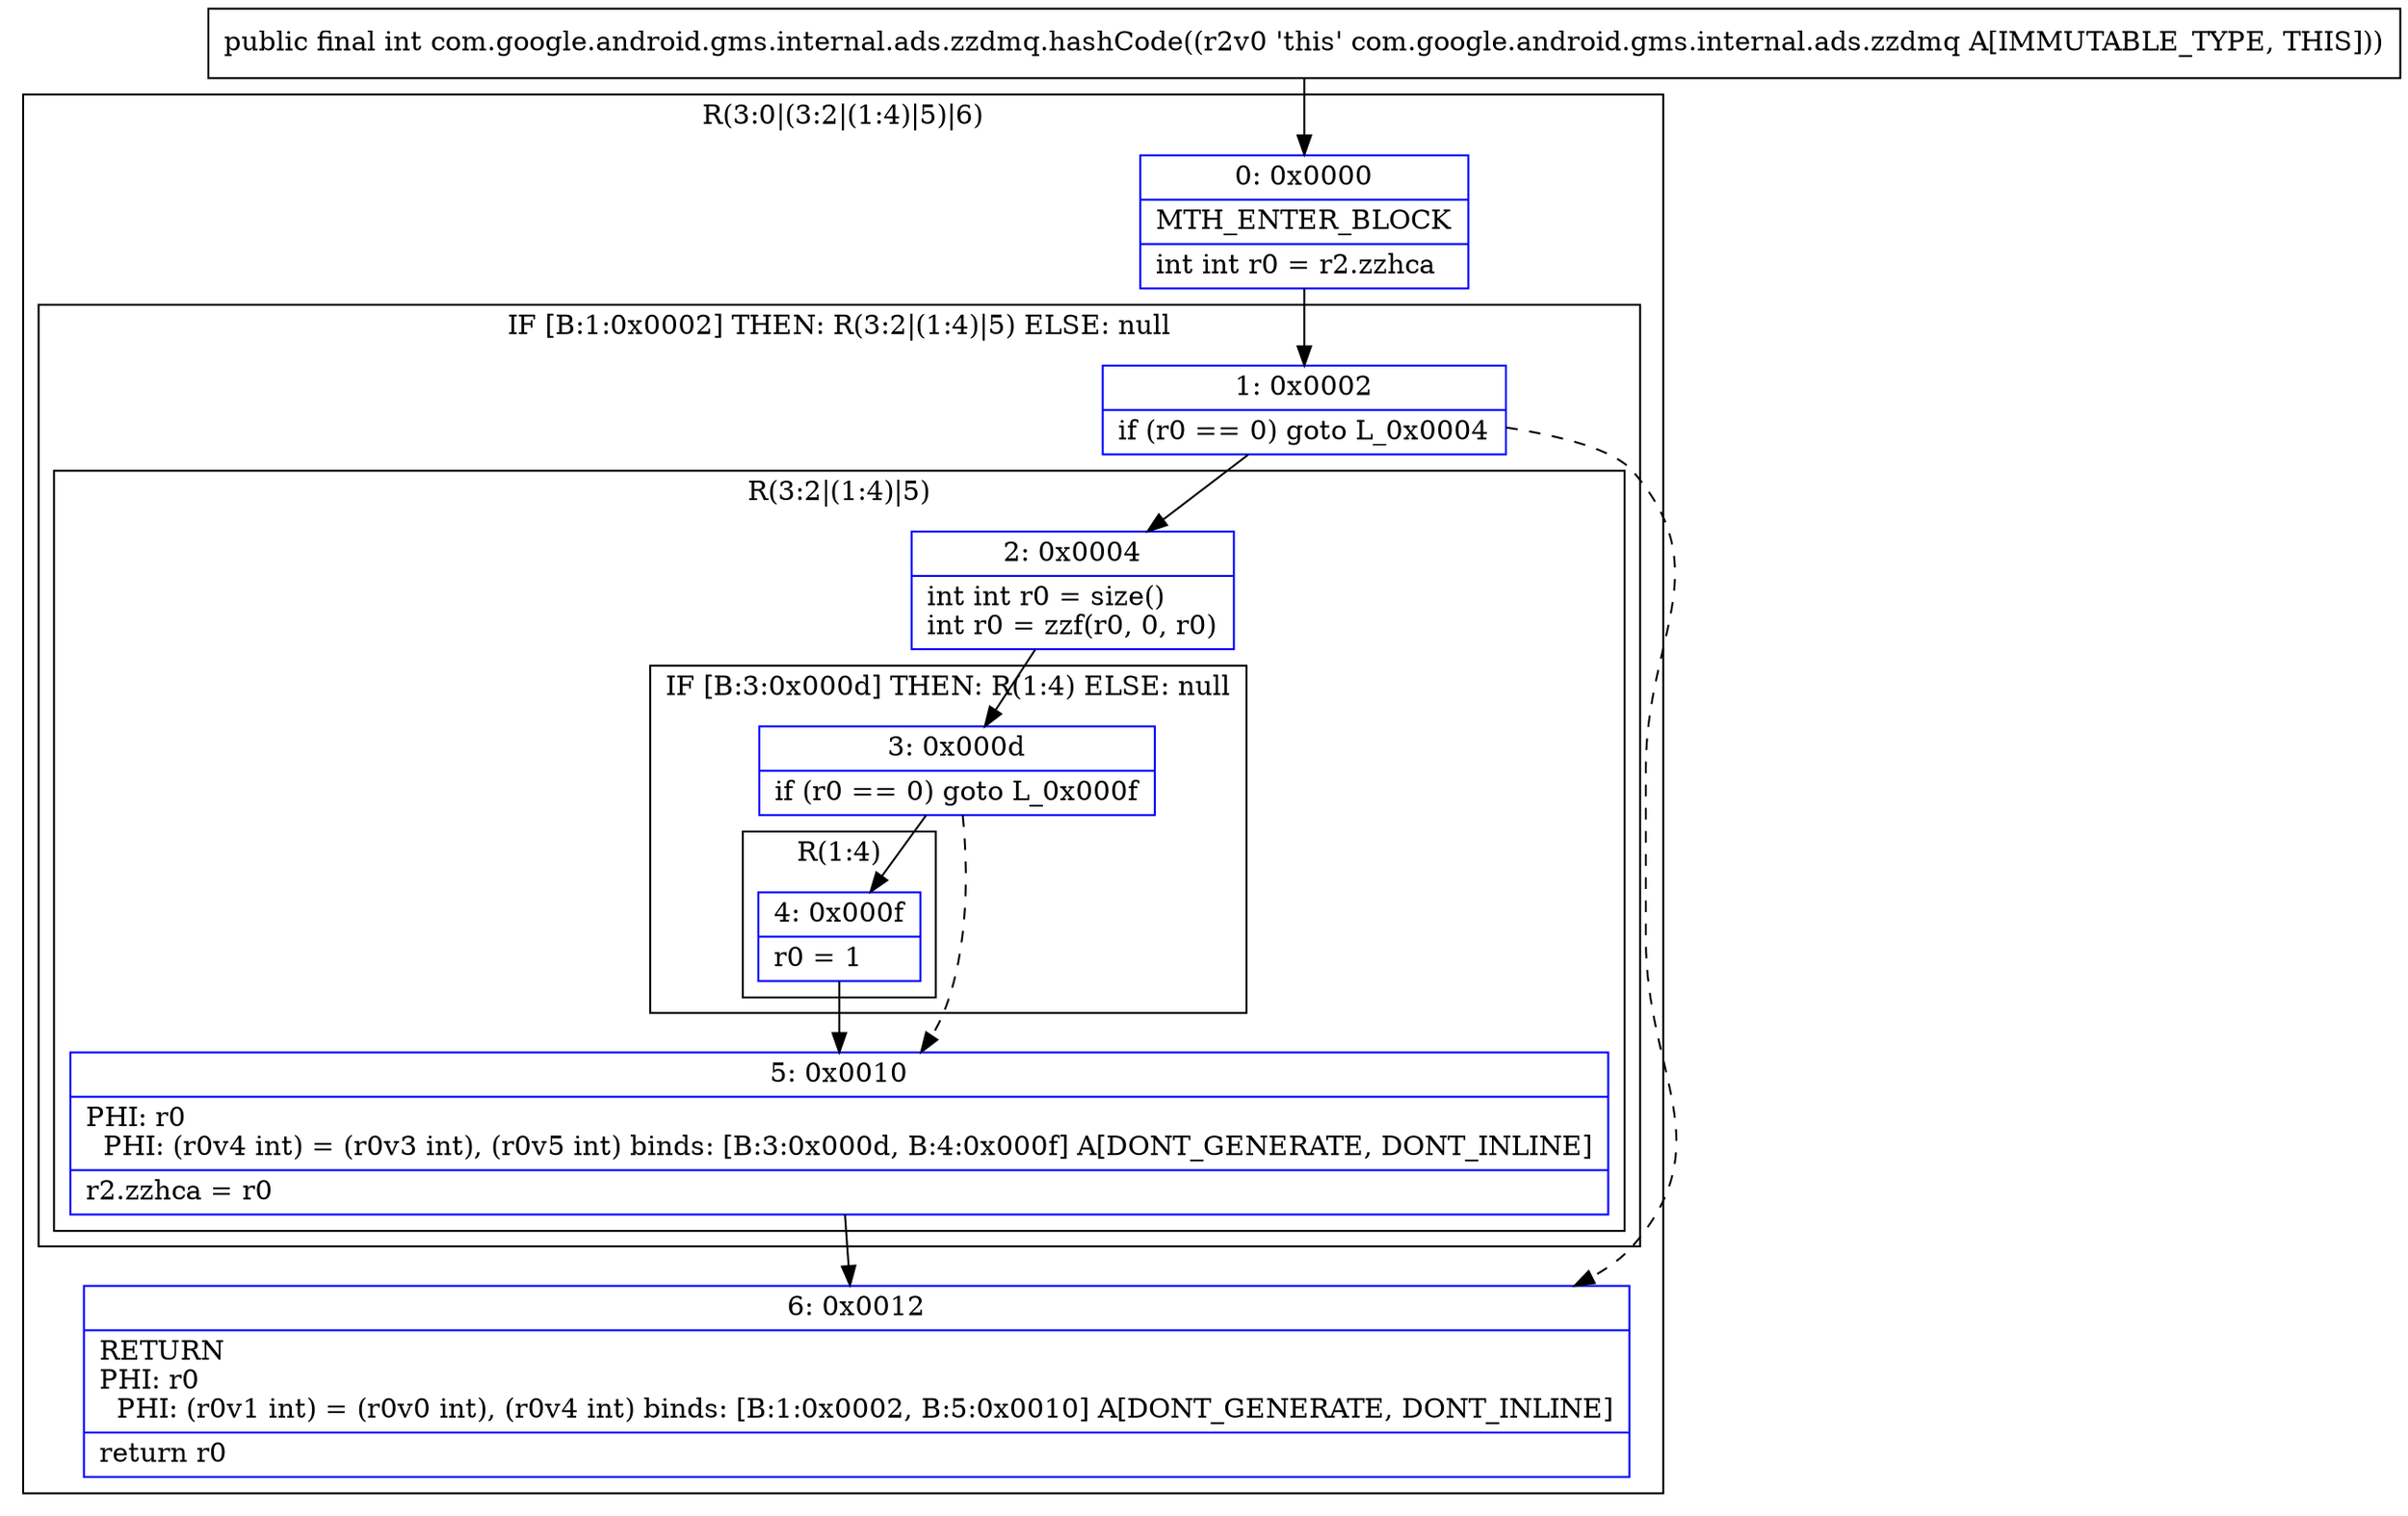 digraph "CFG forcom.google.android.gms.internal.ads.zzdmq.hashCode()I" {
subgraph cluster_Region_709104023 {
label = "R(3:0|(3:2|(1:4)|5)|6)";
node [shape=record,color=blue];
Node_0 [shape=record,label="{0\:\ 0x0000|MTH_ENTER_BLOCK\l|int int r0 = r2.zzhca\l}"];
subgraph cluster_IfRegion_565577769 {
label = "IF [B:1:0x0002] THEN: R(3:2|(1:4)|5) ELSE: null";
node [shape=record,color=blue];
Node_1 [shape=record,label="{1\:\ 0x0002|if (r0 == 0) goto L_0x0004\l}"];
subgraph cluster_Region_397404973 {
label = "R(3:2|(1:4)|5)";
node [shape=record,color=blue];
Node_2 [shape=record,label="{2\:\ 0x0004|int int r0 = size()\lint r0 = zzf(r0, 0, r0)\l}"];
subgraph cluster_IfRegion_729054497 {
label = "IF [B:3:0x000d] THEN: R(1:4) ELSE: null";
node [shape=record,color=blue];
Node_3 [shape=record,label="{3\:\ 0x000d|if (r0 == 0) goto L_0x000f\l}"];
subgraph cluster_Region_235153750 {
label = "R(1:4)";
node [shape=record,color=blue];
Node_4 [shape=record,label="{4\:\ 0x000f|r0 = 1\l}"];
}
}
Node_5 [shape=record,label="{5\:\ 0x0010|PHI: r0 \l  PHI: (r0v4 int) = (r0v3 int), (r0v5 int) binds: [B:3:0x000d, B:4:0x000f] A[DONT_GENERATE, DONT_INLINE]\l|r2.zzhca = r0\l}"];
}
}
Node_6 [shape=record,label="{6\:\ 0x0012|RETURN\lPHI: r0 \l  PHI: (r0v1 int) = (r0v0 int), (r0v4 int) binds: [B:1:0x0002, B:5:0x0010] A[DONT_GENERATE, DONT_INLINE]\l|return r0\l}"];
}
MethodNode[shape=record,label="{public final int com.google.android.gms.internal.ads.zzdmq.hashCode((r2v0 'this' com.google.android.gms.internal.ads.zzdmq A[IMMUTABLE_TYPE, THIS])) }"];
MethodNode -> Node_0;
Node_0 -> Node_1;
Node_1 -> Node_2;
Node_1 -> Node_6[style=dashed];
Node_2 -> Node_3;
Node_3 -> Node_4;
Node_3 -> Node_5[style=dashed];
Node_4 -> Node_5;
Node_5 -> Node_6;
}

